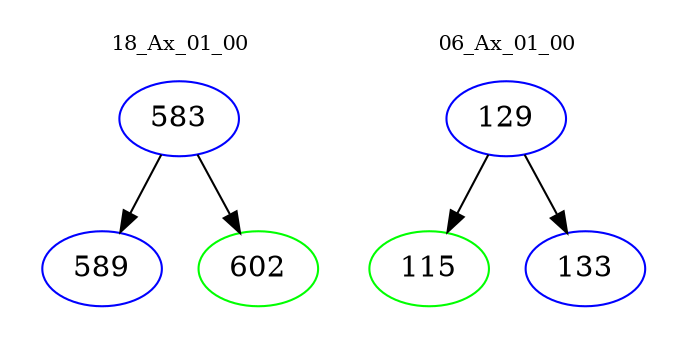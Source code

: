 digraph{
subgraph cluster_0 {
color = white
label = "18_Ax_01_00";
fontsize=10;
T0_583 [label="583", color="blue"]
T0_583 -> T0_589 [color="black"]
T0_589 [label="589", color="blue"]
T0_583 -> T0_602 [color="black"]
T0_602 [label="602", color="green"]
}
subgraph cluster_1 {
color = white
label = "06_Ax_01_00";
fontsize=10;
T1_129 [label="129", color="blue"]
T1_129 -> T1_115 [color="black"]
T1_115 [label="115", color="green"]
T1_129 -> T1_133 [color="black"]
T1_133 [label="133", color="blue"]
}
}
